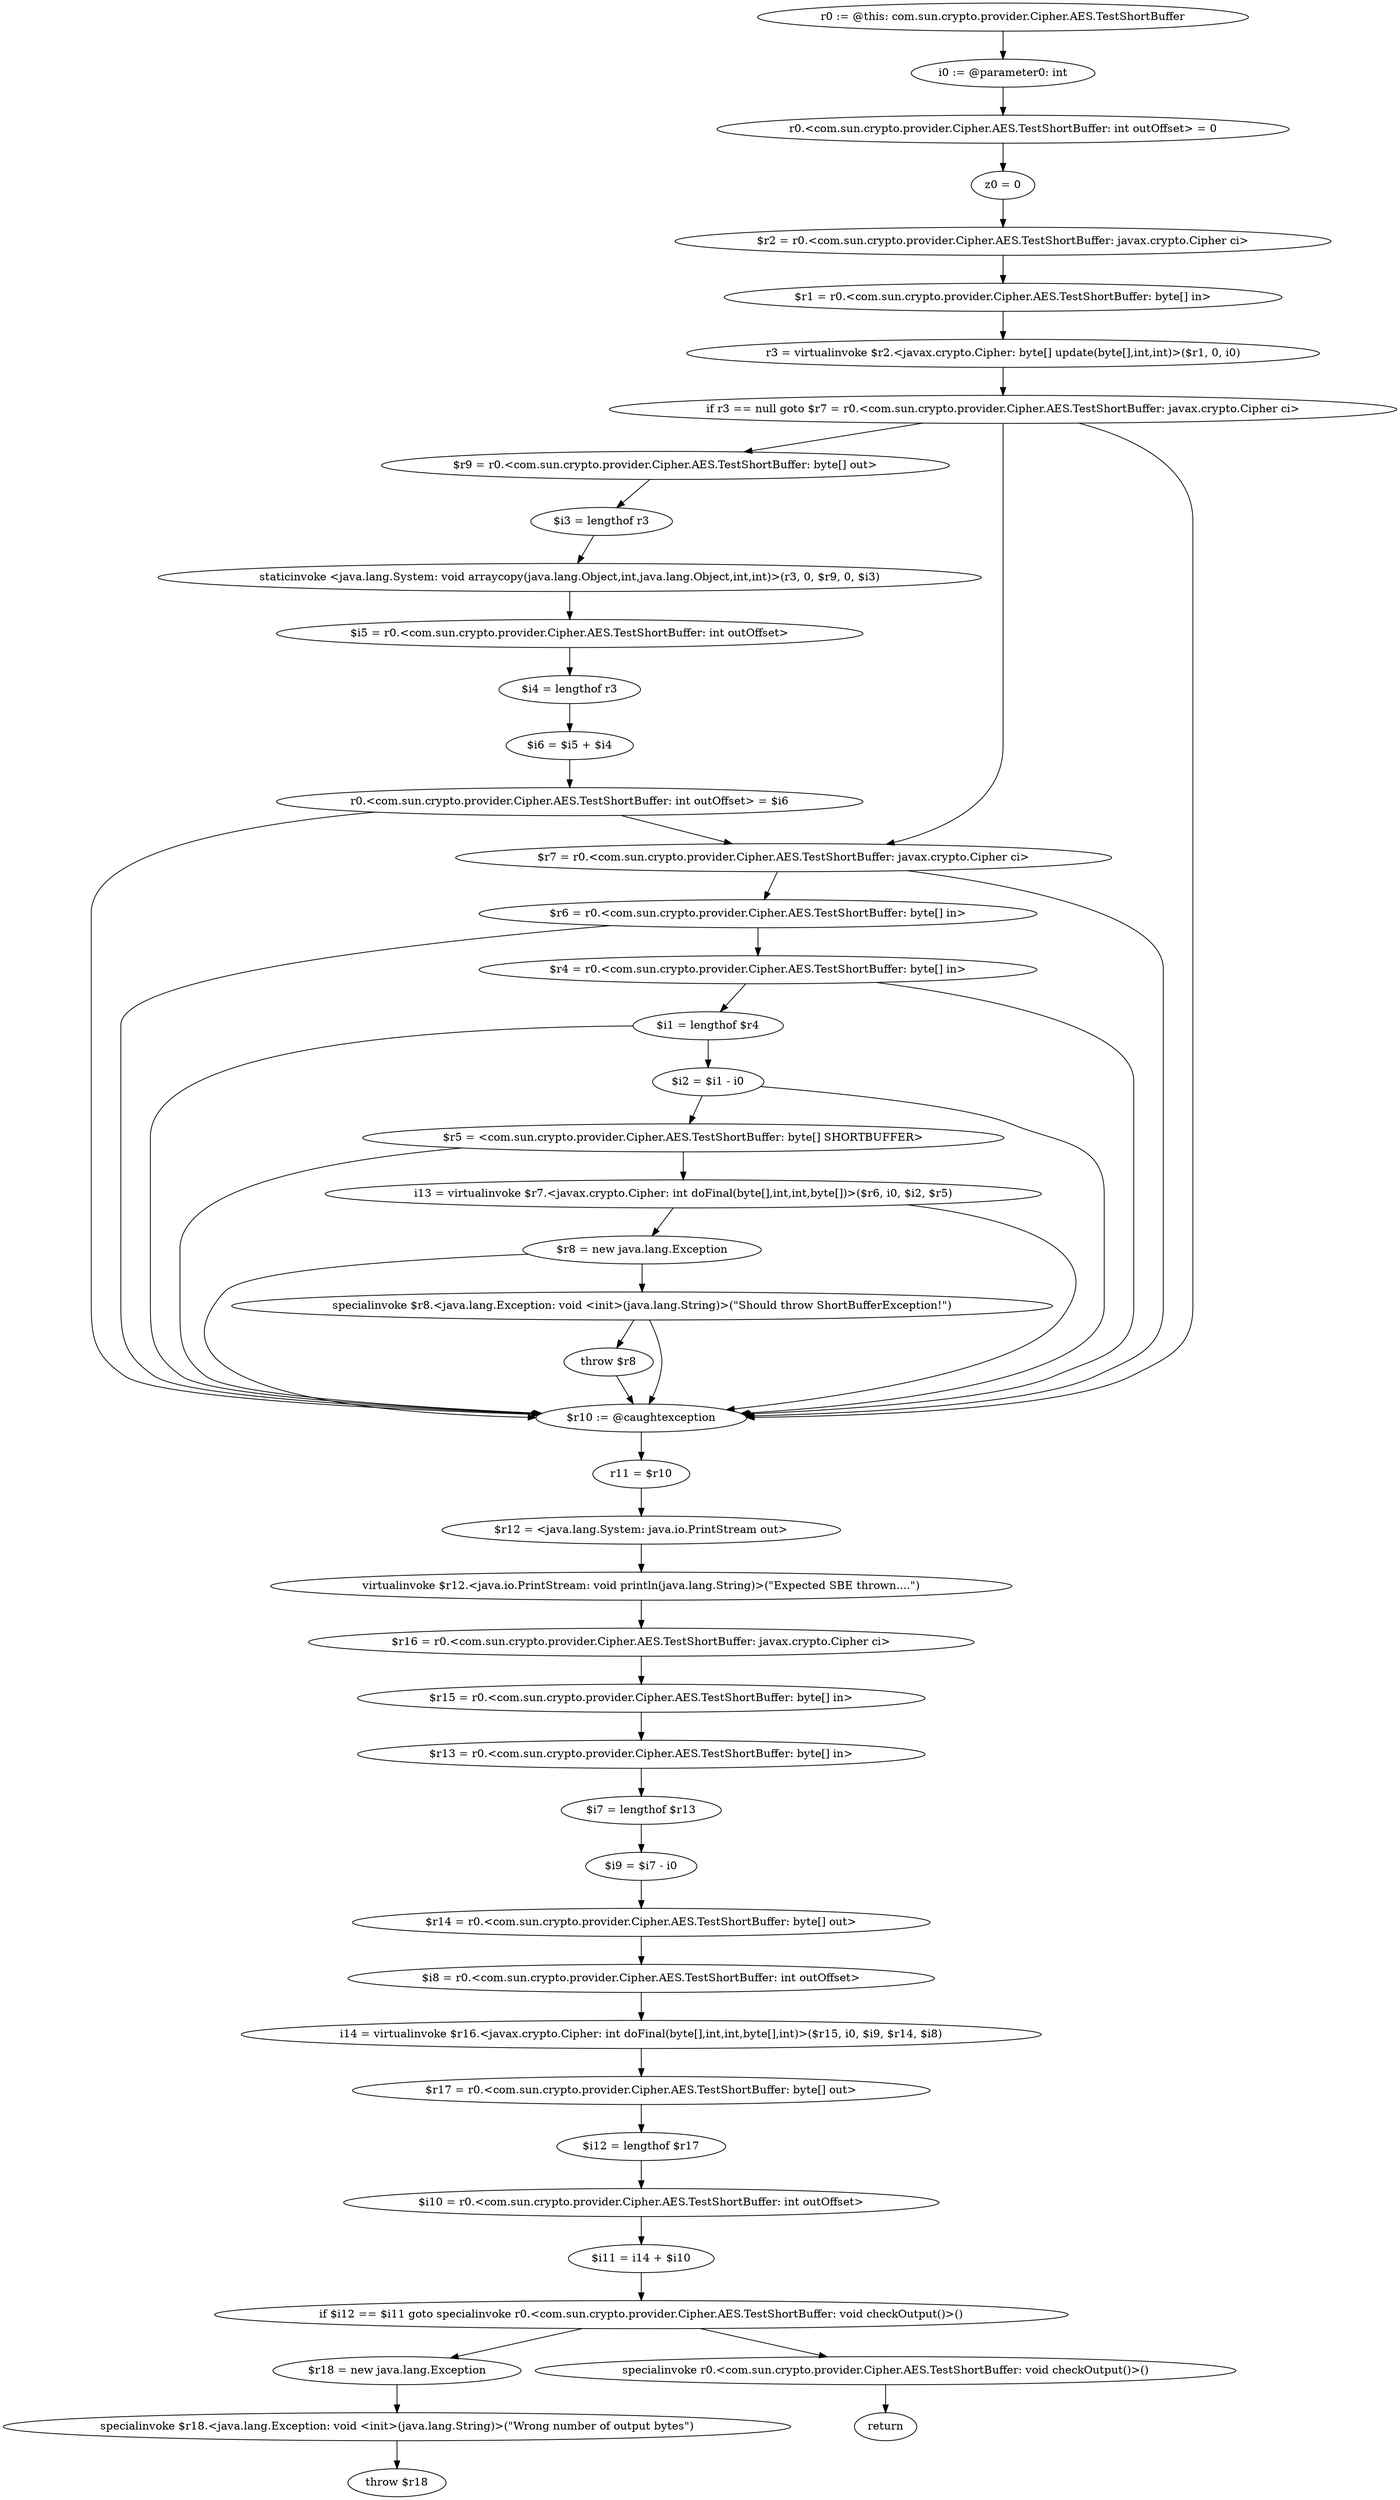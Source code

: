 digraph "unitGraph" {
    "r0 := @this: com.sun.crypto.provider.Cipher.AES.TestShortBuffer"
    "i0 := @parameter0: int"
    "r0.<com.sun.crypto.provider.Cipher.AES.TestShortBuffer: int outOffset> = 0"
    "z0 = 0"
    "$r2 = r0.<com.sun.crypto.provider.Cipher.AES.TestShortBuffer: javax.crypto.Cipher ci>"
    "$r1 = r0.<com.sun.crypto.provider.Cipher.AES.TestShortBuffer: byte[] in>"
    "r3 = virtualinvoke $r2.<javax.crypto.Cipher: byte[] update(byte[],int,int)>($r1, 0, i0)"
    "if r3 == null goto $r7 = r0.<com.sun.crypto.provider.Cipher.AES.TestShortBuffer: javax.crypto.Cipher ci>"
    "$r9 = r0.<com.sun.crypto.provider.Cipher.AES.TestShortBuffer: byte[] out>"
    "$i3 = lengthof r3"
    "staticinvoke <java.lang.System: void arraycopy(java.lang.Object,int,java.lang.Object,int,int)>(r3, 0, $r9, 0, $i3)"
    "$i5 = r0.<com.sun.crypto.provider.Cipher.AES.TestShortBuffer: int outOffset>"
    "$i4 = lengthof r3"
    "$i6 = $i5 + $i4"
    "r0.<com.sun.crypto.provider.Cipher.AES.TestShortBuffer: int outOffset> = $i6"
    "$r7 = r0.<com.sun.crypto.provider.Cipher.AES.TestShortBuffer: javax.crypto.Cipher ci>"
    "$r6 = r0.<com.sun.crypto.provider.Cipher.AES.TestShortBuffer: byte[] in>"
    "$r4 = r0.<com.sun.crypto.provider.Cipher.AES.TestShortBuffer: byte[] in>"
    "$i1 = lengthof $r4"
    "$i2 = $i1 - i0"
    "$r5 = <com.sun.crypto.provider.Cipher.AES.TestShortBuffer: byte[] SHORTBUFFER>"
    "i13 = virtualinvoke $r7.<javax.crypto.Cipher: int doFinal(byte[],int,int,byte[])>($r6, i0, $i2, $r5)"
    "$r8 = new java.lang.Exception"
    "specialinvoke $r8.<java.lang.Exception: void <init>(java.lang.String)>(\"Should throw ShortBufferException!\")"
    "throw $r8"
    "$r10 := @caughtexception"
    "r11 = $r10"
    "$r12 = <java.lang.System: java.io.PrintStream out>"
    "virtualinvoke $r12.<java.io.PrintStream: void println(java.lang.String)>(\"Expected SBE thrown....\")"
    "$r16 = r0.<com.sun.crypto.provider.Cipher.AES.TestShortBuffer: javax.crypto.Cipher ci>"
    "$r15 = r0.<com.sun.crypto.provider.Cipher.AES.TestShortBuffer: byte[] in>"
    "$r13 = r0.<com.sun.crypto.provider.Cipher.AES.TestShortBuffer: byte[] in>"
    "$i7 = lengthof $r13"
    "$i9 = $i7 - i0"
    "$r14 = r0.<com.sun.crypto.provider.Cipher.AES.TestShortBuffer: byte[] out>"
    "$i8 = r0.<com.sun.crypto.provider.Cipher.AES.TestShortBuffer: int outOffset>"
    "i14 = virtualinvoke $r16.<javax.crypto.Cipher: int doFinal(byte[],int,int,byte[],int)>($r15, i0, $i9, $r14, $i8)"
    "$r17 = r0.<com.sun.crypto.provider.Cipher.AES.TestShortBuffer: byte[] out>"
    "$i12 = lengthof $r17"
    "$i10 = r0.<com.sun.crypto.provider.Cipher.AES.TestShortBuffer: int outOffset>"
    "$i11 = i14 + $i10"
    "if $i12 == $i11 goto specialinvoke r0.<com.sun.crypto.provider.Cipher.AES.TestShortBuffer: void checkOutput()>()"
    "$r18 = new java.lang.Exception"
    "specialinvoke $r18.<java.lang.Exception: void <init>(java.lang.String)>(\"Wrong number of output bytes\")"
    "throw $r18"
    "specialinvoke r0.<com.sun.crypto.provider.Cipher.AES.TestShortBuffer: void checkOutput()>()"
    "return"
    "r0 := @this: com.sun.crypto.provider.Cipher.AES.TestShortBuffer"->"i0 := @parameter0: int";
    "i0 := @parameter0: int"->"r0.<com.sun.crypto.provider.Cipher.AES.TestShortBuffer: int outOffset> = 0";
    "r0.<com.sun.crypto.provider.Cipher.AES.TestShortBuffer: int outOffset> = 0"->"z0 = 0";
    "z0 = 0"->"$r2 = r0.<com.sun.crypto.provider.Cipher.AES.TestShortBuffer: javax.crypto.Cipher ci>";
    "$r2 = r0.<com.sun.crypto.provider.Cipher.AES.TestShortBuffer: javax.crypto.Cipher ci>"->"$r1 = r0.<com.sun.crypto.provider.Cipher.AES.TestShortBuffer: byte[] in>";
    "$r1 = r0.<com.sun.crypto.provider.Cipher.AES.TestShortBuffer: byte[] in>"->"r3 = virtualinvoke $r2.<javax.crypto.Cipher: byte[] update(byte[],int,int)>($r1, 0, i0)";
    "r3 = virtualinvoke $r2.<javax.crypto.Cipher: byte[] update(byte[],int,int)>($r1, 0, i0)"->"if r3 == null goto $r7 = r0.<com.sun.crypto.provider.Cipher.AES.TestShortBuffer: javax.crypto.Cipher ci>";
    "if r3 == null goto $r7 = r0.<com.sun.crypto.provider.Cipher.AES.TestShortBuffer: javax.crypto.Cipher ci>"->"$r9 = r0.<com.sun.crypto.provider.Cipher.AES.TestShortBuffer: byte[] out>";
    "if r3 == null goto $r7 = r0.<com.sun.crypto.provider.Cipher.AES.TestShortBuffer: javax.crypto.Cipher ci>"->"$r7 = r0.<com.sun.crypto.provider.Cipher.AES.TestShortBuffer: javax.crypto.Cipher ci>";
    "if r3 == null goto $r7 = r0.<com.sun.crypto.provider.Cipher.AES.TestShortBuffer: javax.crypto.Cipher ci>"->"$r10 := @caughtexception";
    "$r9 = r0.<com.sun.crypto.provider.Cipher.AES.TestShortBuffer: byte[] out>"->"$i3 = lengthof r3";
    "$i3 = lengthof r3"->"staticinvoke <java.lang.System: void arraycopy(java.lang.Object,int,java.lang.Object,int,int)>(r3, 0, $r9, 0, $i3)";
    "staticinvoke <java.lang.System: void arraycopy(java.lang.Object,int,java.lang.Object,int,int)>(r3, 0, $r9, 0, $i3)"->"$i5 = r0.<com.sun.crypto.provider.Cipher.AES.TestShortBuffer: int outOffset>";
    "$i5 = r0.<com.sun.crypto.provider.Cipher.AES.TestShortBuffer: int outOffset>"->"$i4 = lengthof r3";
    "$i4 = lengthof r3"->"$i6 = $i5 + $i4";
    "$i6 = $i5 + $i4"->"r0.<com.sun.crypto.provider.Cipher.AES.TestShortBuffer: int outOffset> = $i6";
    "r0.<com.sun.crypto.provider.Cipher.AES.TestShortBuffer: int outOffset> = $i6"->"$r7 = r0.<com.sun.crypto.provider.Cipher.AES.TestShortBuffer: javax.crypto.Cipher ci>";
    "r0.<com.sun.crypto.provider.Cipher.AES.TestShortBuffer: int outOffset> = $i6"->"$r10 := @caughtexception";
    "$r7 = r0.<com.sun.crypto.provider.Cipher.AES.TestShortBuffer: javax.crypto.Cipher ci>"->"$r6 = r0.<com.sun.crypto.provider.Cipher.AES.TestShortBuffer: byte[] in>";
    "$r7 = r0.<com.sun.crypto.provider.Cipher.AES.TestShortBuffer: javax.crypto.Cipher ci>"->"$r10 := @caughtexception";
    "$r6 = r0.<com.sun.crypto.provider.Cipher.AES.TestShortBuffer: byte[] in>"->"$r4 = r0.<com.sun.crypto.provider.Cipher.AES.TestShortBuffer: byte[] in>";
    "$r6 = r0.<com.sun.crypto.provider.Cipher.AES.TestShortBuffer: byte[] in>"->"$r10 := @caughtexception";
    "$r4 = r0.<com.sun.crypto.provider.Cipher.AES.TestShortBuffer: byte[] in>"->"$i1 = lengthof $r4";
    "$r4 = r0.<com.sun.crypto.provider.Cipher.AES.TestShortBuffer: byte[] in>"->"$r10 := @caughtexception";
    "$i1 = lengthof $r4"->"$i2 = $i1 - i0";
    "$i1 = lengthof $r4"->"$r10 := @caughtexception";
    "$i2 = $i1 - i0"->"$r5 = <com.sun.crypto.provider.Cipher.AES.TestShortBuffer: byte[] SHORTBUFFER>";
    "$i2 = $i1 - i0"->"$r10 := @caughtexception";
    "$r5 = <com.sun.crypto.provider.Cipher.AES.TestShortBuffer: byte[] SHORTBUFFER>"->"i13 = virtualinvoke $r7.<javax.crypto.Cipher: int doFinal(byte[],int,int,byte[])>($r6, i0, $i2, $r5)";
    "$r5 = <com.sun.crypto.provider.Cipher.AES.TestShortBuffer: byte[] SHORTBUFFER>"->"$r10 := @caughtexception";
    "i13 = virtualinvoke $r7.<javax.crypto.Cipher: int doFinal(byte[],int,int,byte[])>($r6, i0, $i2, $r5)"->"$r8 = new java.lang.Exception";
    "i13 = virtualinvoke $r7.<javax.crypto.Cipher: int doFinal(byte[],int,int,byte[])>($r6, i0, $i2, $r5)"->"$r10 := @caughtexception";
    "$r8 = new java.lang.Exception"->"specialinvoke $r8.<java.lang.Exception: void <init>(java.lang.String)>(\"Should throw ShortBufferException!\")";
    "$r8 = new java.lang.Exception"->"$r10 := @caughtexception";
    "specialinvoke $r8.<java.lang.Exception: void <init>(java.lang.String)>(\"Should throw ShortBufferException!\")"->"throw $r8";
    "specialinvoke $r8.<java.lang.Exception: void <init>(java.lang.String)>(\"Should throw ShortBufferException!\")"->"$r10 := @caughtexception";
    "throw $r8"->"$r10 := @caughtexception";
    "$r10 := @caughtexception"->"r11 = $r10";
    "r11 = $r10"->"$r12 = <java.lang.System: java.io.PrintStream out>";
    "$r12 = <java.lang.System: java.io.PrintStream out>"->"virtualinvoke $r12.<java.io.PrintStream: void println(java.lang.String)>(\"Expected SBE thrown....\")";
    "virtualinvoke $r12.<java.io.PrintStream: void println(java.lang.String)>(\"Expected SBE thrown....\")"->"$r16 = r0.<com.sun.crypto.provider.Cipher.AES.TestShortBuffer: javax.crypto.Cipher ci>";
    "$r16 = r0.<com.sun.crypto.provider.Cipher.AES.TestShortBuffer: javax.crypto.Cipher ci>"->"$r15 = r0.<com.sun.crypto.provider.Cipher.AES.TestShortBuffer: byte[] in>";
    "$r15 = r0.<com.sun.crypto.provider.Cipher.AES.TestShortBuffer: byte[] in>"->"$r13 = r0.<com.sun.crypto.provider.Cipher.AES.TestShortBuffer: byte[] in>";
    "$r13 = r0.<com.sun.crypto.provider.Cipher.AES.TestShortBuffer: byte[] in>"->"$i7 = lengthof $r13";
    "$i7 = lengthof $r13"->"$i9 = $i7 - i0";
    "$i9 = $i7 - i0"->"$r14 = r0.<com.sun.crypto.provider.Cipher.AES.TestShortBuffer: byte[] out>";
    "$r14 = r0.<com.sun.crypto.provider.Cipher.AES.TestShortBuffer: byte[] out>"->"$i8 = r0.<com.sun.crypto.provider.Cipher.AES.TestShortBuffer: int outOffset>";
    "$i8 = r0.<com.sun.crypto.provider.Cipher.AES.TestShortBuffer: int outOffset>"->"i14 = virtualinvoke $r16.<javax.crypto.Cipher: int doFinal(byte[],int,int,byte[],int)>($r15, i0, $i9, $r14, $i8)";
    "i14 = virtualinvoke $r16.<javax.crypto.Cipher: int doFinal(byte[],int,int,byte[],int)>($r15, i0, $i9, $r14, $i8)"->"$r17 = r0.<com.sun.crypto.provider.Cipher.AES.TestShortBuffer: byte[] out>";
    "$r17 = r0.<com.sun.crypto.provider.Cipher.AES.TestShortBuffer: byte[] out>"->"$i12 = lengthof $r17";
    "$i12 = lengthof $r17"->"$i10 = r0.<com.sun.crypto.provider.Cipher.AES.TestShortBuffer: int outOffset>";
    "$i10 = r0.<com.sun.crypto.provider.Cipher.AES.TestShortBuffer: int outOffset>"->"$i11 = i14 + $i10";
    "$i11 = i14 + $i10"->"if $i12 == $i11 goto specialinvoke r0.<com.sun.crypto.provider.Cipher.AES.TestShortBuffer: void checkOutput()>()";
    "if $i12 == $i11 goto specialinvoke r0.<com.sun.crypto.provider.Cipher.AES.TestShortBuffer: void checkOutput()>()"->"$r18 = new java.lang.Exception";
    "if $i12 == $i11 goto specialinvoke r0.<com.sun.crypto.provider.Cipher.AES.TestShortBuffer: void checkOutput()>()"->"specialinvoke r0.<com.sun.crypto.provider.Cipher.AES.TestShortBuffer: void checkOutput()>()";
    "$r18 = new java.lang.Exception"->"specialinvoke $r18.<java.lang.Exception: void <init>(java.lang.String)>(\"Wrong number of output bytes\")";
    "specialinvoke $r18.<java.lang.Exception: void <init>(java.lang.String)>(\"Wrong number of output bytes\")"->"throw $r18";
    "specialinvoke r0.<com.sun.crypto.provider.Cipher.AES.TestShortBuffer: void checkOutput()>()"->"return";
}

